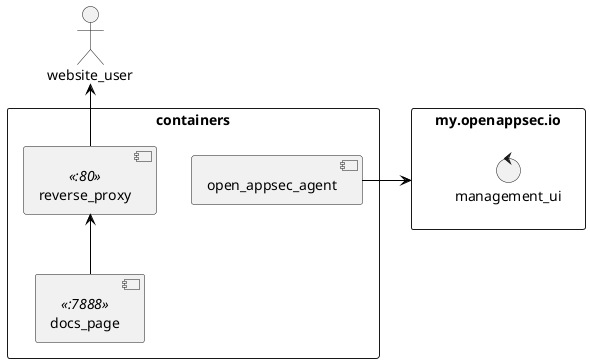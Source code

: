 @startuml monitoring

skinparam linetype ortho
skinparam monochrome false
skinparam componentStyle uml2
skinparam backgroundColor #fff
skinparam ArrowColor black
skinparam NoteBorderColor Grey
skinparam NoteBackgroundColor #fdfdfd
skinparam defaultTextAlignment center
skinparam activity {
FontName Ubuntu
}

rectangle containers {
  component reverse_proxy <<:80>>
  component docs_page <<:7888>>
  component open_appsec_agent
  
  docs_page -up-> reverse_proxy
}

rectangle my_openappsec_io as "my.openappsec.io" {
  control management_ui
}

actor website_user
reverse_proxy -up-> website_user

open_appsec_agent -right-> my_openappsec_io

@enduml
